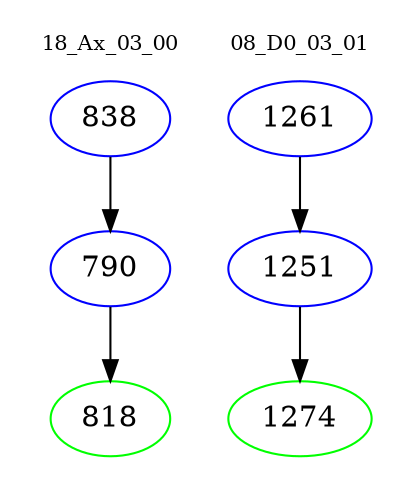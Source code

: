 digraph{
subgraph cluster_0 {
color = white
label = "18_Ax_03_00";
fontsize=10;
T0_838 [label="838", color="blue"]
T0_838 -> T0_790 [color="black"]
T0_790 [label="790", color="blue"]
T0_790 -> T0_818 [color="black"]
T0_818 [label="818", color="green"]
}
subgraph cluster_1 {
color = white
label = "08_D0_03_01";
fontsize=10;
T1_1261 [label="1261", color="blue"]
T1_1261 -> T1_1251 [color="black"]
T1_1251 [label="1251", color="blue"]
T1_1251 -> T1_1274 [color="black"]
T1_1274 [label="1274", color="green"]
}
}
